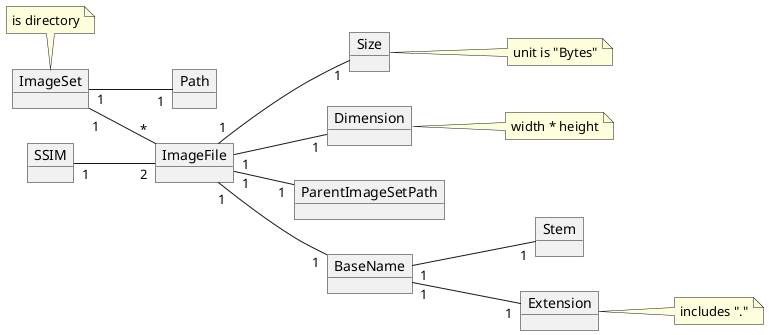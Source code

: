 @startuml Conceptual Model
left to right direction

object ImageSet
object Path

object ImageFile
object Size
object Dimension
object ParentImageSetPath

object BaseName
object Stem
object Extension

object SSIM

note top of ImageSet: is directory

note right of Size: unit is "Bytes"
note right of Extension: includes "."
note right of Dimension: width * height

ImageSet "1"--"1" Path
ImageSet "1"--"*" ImageFile

ImageFile "1"--"1" Size
ImageFile "1"--"1" Dimension
ImageFile "1"--"1" BaseName
ImageFile "1"--"1" ParentImageSetPath

BaseName "1"--"1" Stem
BaseName "1"--"1" Extension

SSIM "1"--"2" ImageFile
